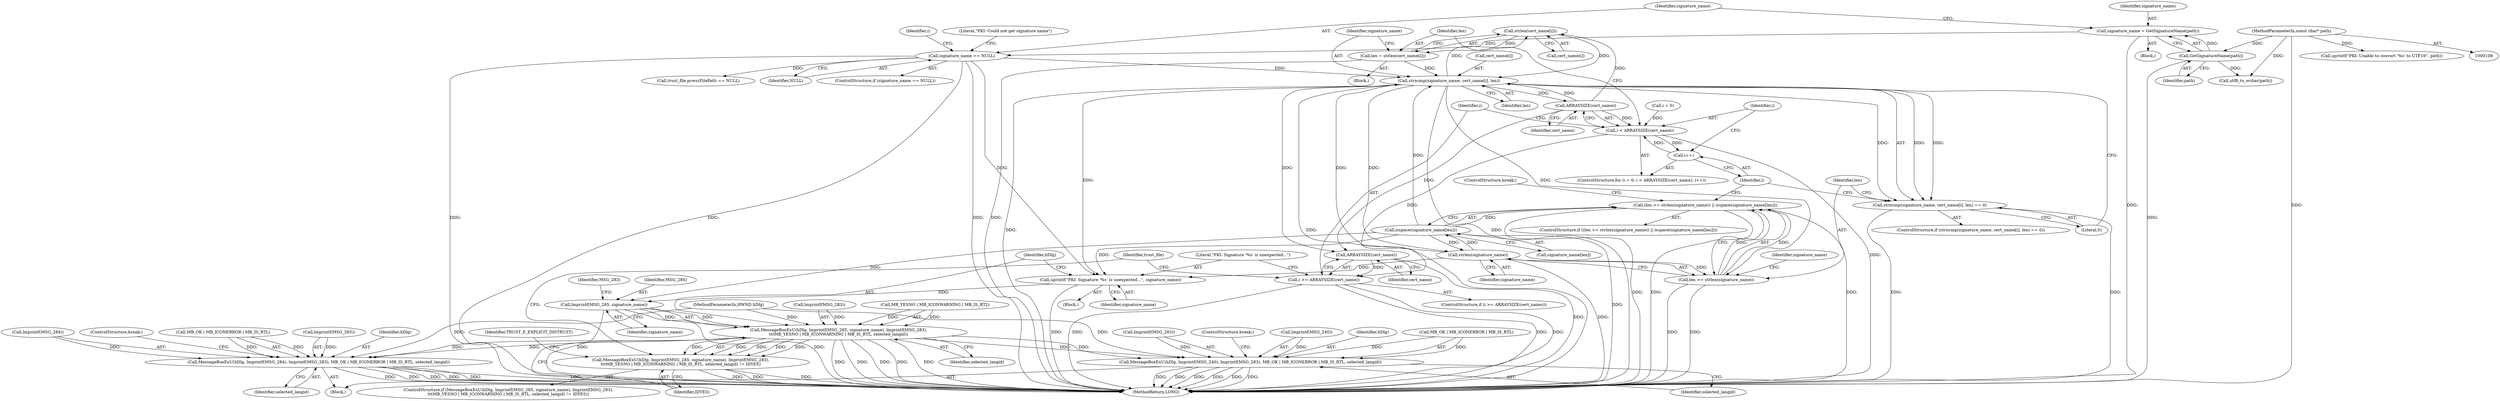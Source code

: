 digraph "0_rufus_c3c39f7f8a11f612c4ebf7affce25ec6928eb1cb@API" {
"1000163" [label="(Call,strlen(cert_name[i]))"];
"1000156" [label="(Call,ARRAYSIZE(cert_name))"];
"1000169" [label="(Call,strncmp(signature_name, cert_name[i], len))"];
"1000181" [label="(Call,strlen(signature_name))"];
"1000183" [label="(Call,isspace(signature_name[len]))"];
"1000130" [label="(Call,signature_name == NULL)"];
"1000125" [label="(Call,signature_name = GetSignatureName(path))"];
"1000127" [label="(Call,GetSignatureName(path))"];
"1000110" [label="(MethodParameterIn,const char* path)"];
"1000163" [label="(Call,strlen(cert_name[i]))"];
"1000161" [label="(Call,len = strlen(cert_name[i]))"];
"1000154" [label="(Call,i < ARRAYSIZE(cert_name))"];
"1000158" [label="(Call,i++)"];
"1000189" [label="(Call,i >= ARRAYSIZE(cert_name))"];
"1000191" [label="(Call,ARRAYSIZE(cert_name))"];
"1000168" [label="(Call,strncmp(signature_name, cert_name[i], len) == 0)"];
"1000179" [label="(Call,len >= strlen(signature_name))"];
"1000178" [label="(Call,(len >= strlen(signature_name)) || isspace(signature_name[len]))"];
"1000194" [label="(Call,uprintf(\"PKI: Signature '%s' is unexpected...\", signature_name))"];
"1000201" [label="(Call,lmprintf(MSG_285, signature_name))"];
"1000199" [label="(Call,MessageBoxExU(hDlg, lmprintf(MSG_285, signature_name), lmprintf(MSG_283),\n\t\t\tMB_YESNO | MB_ICONWARNING | MB_IS_RTL, selected_langid))"];
"1000198" [label="(Call,MessageBoxExU(hDlg, lmprintf(MSG_285, signature_name), lmprintf(MSG_283),\n\t\t\tMB_YESNO | MB_ICONWARNING | MB_IS_RTL, selected_langid) != IDYES)"];
"1000299" [label="(Call,MessageBoxExU(hDlg, lmprintf(MSG_284), lmprintf(MSG_283), MB_OK | MB_ICONERROR | MB_IS_RTL, selected_langid))"];
"1000316" [label="(Call,MessageBoxExU(hDlg, lmprintf(MSG_240), lmprintf(MSG_283), MB_OK | MB_ICONERROR | MB_IS_RTL, selected_langid))"];
"1000135" [label="(Literal,\"PKI: Could not get signature name\")"];
"1000150" [label="(ControlStructure,for (i = 0; i < ARRAYSIZE(cert_name); i++))"];
"1000163" [label="(Call,strlen(cert_name[i]))"];
"1000156" [label="(Call,ARRAYSIZE(cert_name))"];
"1000191" [label="(Call,ARRAYSIZE(cert_name))"];
"1000161" [label="(Call,len = strlen(cert_name[i]))"];
"1000320" [label="(Call,lmprintf(MSG_283))"];
"1000303" [label="(Call,lmprintf(MSG_283))"];
"1000199" [label="(Call,MessageBoxExU(hDlg, lmprintf(MSG_285, signature_name), lmprintf(MSG_283),\n\t\t\tMB_YESNO | MB_ICONWARNING | MB_IS_RTL, selected_langid))"];
"1000179" [label="(Call,len >= strlen(signature_name))"];
"1000192" [label="(Identifier,cert_name)"];
"1000125" [label="(Call,signature_name = GetSignatureName(path))"];
"1000292" [label="(Block,)"];
"1000154" [label="(Call,i < ARRAYSIZE(cert_name))"];
"1000196" [label="(Identifier,signature_name)"];
"1000327" [label="(Identifier,selected_langid)"];
"1000183" [label="(Call,isspace(signature_name[len]))"];
"1000212" [label="(Identifier,IDYES)"];
"1000228" [label="(Call,trust_file.pcwszFilePath == NULL)"];
"1000185" [label="(Identifier,signature_name)"];
"1000300" [label="(Identifier,hDlg)"];
"1000127" [label="(Call,GetSignatureName(path))"];
"1000132" [label="(Identifier,NULL)"];
"1000177" [label="(ControlStructure,if ((len >= strlen(signature_name)) || isspace(signature_name[len])))"];
"1000328" [label="(ControlStructure,break;)"];
"1000203" [label="(Identifier,signature_name)"];
"1000211" [label="(Identifier,selected_langid)"];
"1000170" [label="(Identifier,signature_name)"];
"1000299" [label="(Call,MessageBoxExU(hDlg, lmprintf(MSG_284), lmprintf(MSG_283), MB_OK | MB_ICONERROR | MB_IS_RTL, selected_langid))"];
"1000167" [label="(ControlStructure,if (strncmp(signature_name, cert_name[i], len) == 0))"];
"1000205" [label="(Identifier,MSG_283)"];
"1000131" [label="(Identifier,signature_name)"];
"1000318" [label="(Call,lmprintf(MSG_240))"];
"1000174" [label="(Identifier,len)"];
"1000164" [label="(Call,cert_name[i])"];
"1000184" [label="(Call,signature_name[len])"];
"1000190" [label="(Identifier,i)"];
"1000182" [label="(Identifier,signature_name)"];
"1000151" [label="(Call,i = 0)"];
"1000126" [label="(Identifier,signature_name)"];
"1000160" [label="(Block,)"];
"1000217" [label="(Identifier,trust_file)"];
"1000157" [label="(Identifier,cert_name)"];
"1000129" [label="(ControlStructure,if (signature_name == NULL))"];
"1000128" [label="(Identifier,path)"];
"1000158" [label="(Call,i++)"];
"1000111" [label="(Block,)"];
"1000225" [label="(Call,utf8_to_wchar(path))"];
"1000187" [label="(ControlStructure,break;)"];
"1000311" [label="(ControlStructure,break;)"];
"1000201" [label="(Call,lmprintf(MSG_285, signature_name))"];
"1000317" [label="(Identifier,hDlg)"];
"1000130" [label="(Call,signature_name == NULL)"];
"1000169" [label="(Call,strncmp(signature_name, cert_name[i], len))"];
"1000189" [label="(Call,i >= ARRAYSIZE(cert_name))"];
"1000109" [label="(MethodParameterIn,HWND hDlg)"];
"1000168" [label="(Call,strncmp(signature_name, cert_name[i], len) == 0)"];
"1000188" [label="(ControlStructure,if (i >= ARRAYSIZE(cert_name)))"];
"1000181" [label="(Call,strlen(signature_name))"];
"1000200" [label="(Identifier,hDlg)"];
"1000322" [label="(Call,MB_OK | MB_ICONERROR | MB_IS_RTL)"];
"1000159" [label="(Identifier,i)"];
"1000206" [label="(Call,MB_YESNO | MB_ICONWARNING | MB_IS_RTL)"];
"1000310" [label="(Identifier,selected_langid)"];
"1000110" [label="(MethodParameterIn,const char* path)"];
"1000195" [label="(Literal,\"PKI: Signature '%s' is unexpected...\")"];
"1000180" [label="(Identifier,len)"];
"1000234" [label="(Call,uprintf(\"PKI: Unable to convert '%s' to UTF16\", path))"];
"1000202" [label="(Identifier,MSG_285)"];
"1000198" [label="(Call,MessageBoxExU(hDlg, lmprintf(MSG_285, signature_name), lmprintf(MSG_283),\n\t\t\tMB_YESNO | MB_ICONWARNING | MB_IS_RTL, selected_langid) != IDYES)"];
"1000197" [label="(ControlStructure,if (MessageBoxExU(hDlg, lmprintf(MSG_285, signature_name), lmprintf(MSG_283),\n\t\t\tMB_YESNO | MB_ICONWARNING | MB_IS_RTL, selected_langid) != IDYES))"];
"1000331" [label="(MethodReturn,LONG)"];
"1000175" [label="(Literal,0)"];
"1000162" [label="(Identifier,len)"];
"1000155" [label="(Identifier,i)"];
"1000194" [label="(Call,uprintf(\"PKI: Signature '%s' is unexpected...\", signature_name))"];
"1000204" [label="(Call,lmprintf(MSG_283))"];
"1000214" [label="(Identifier,TRUST_E_EXPLICIT_DISTRUST)"];
"1000305" [label="(Call,MB_OK | MB_ICONERROR | MB_IS_RTL)"];
"1000178" [label="(Call,(len >= strlen(signature_name)) || isspace(signature_name[len]))"];
"1000301" [label="(Call,lmprintf(MSG_284))"];
"1000193" [label="(Block,)"];
"1000316" [label="(Call,MessageBoxExU(hDlg, lmprintf(MSG_240), lmprintf(MSG_283), MB_OK | MB_ICONERROR | MB_IS_RTL, selected_langid))"];
"1000152" [label="(Identifier,i)"];
"1000171" [label="(Call,cert_name[i])"];
"1000163" -> "1000161"  [label="AST: "];
"1000163" -> "1000164"  [label="CFG: "];
"1000164" -> "1000163"  [label="AST: "];
"1000161" -> "1000163"  [label="CFG: "];
"1000163" -> "1000161"  [label="DDG: "];
"1000156" -> "1000163"  [label="DDG: "];
"1000169" -> "1000163"  [label="DDG: "];
"1000163" -> "1000169"  [label="DDG: "];
"1000156" -> "1000154"  [label="AST: "];
"1000156" -> "1000157"  [label="CFG: "];
"1000157" -> "1000156"  [label="AST: "];
"1000154" -> "1000156"  [label="CFG: "];
"1000156" -> "1000154"  [label="DDG: "];
"1000169" -> "1000156"  [label="DDG: "];
"1000156" -> "1000169"  [label="DDG: "];
"1000156" -> "1000191"  [label="DDG: "];
"1000169" -> "1000168"  [label="AST: "];
"1000169" -> "1000174"  [label="CFG: "];
"1000170" -> "1000169"  [label="AST: "];
"1000171" -> "1000169"  [label="AST: "];
"1000174" -> "1000169"  [label="AST: "];
"1000175" -> "1000169"  [label="CFG: "];
"1000169" -> "1000331"  [label="DDG: "];
"1000169" -> "1000331"  [label="DDG: "];
"1000169" -> "1000331"  [label="DDG: "];
"1000169" -> "1000168"  [label="DDG: "];
"1000169" -> "1000168"  [label="DDG: "];
"1000169" -> "1000168"  [label="DDG: "];
"1000181" -> "1000169"  [label="DDG: "];
"1000183" -> "1000169"  [label="DDG: "];
"1000130" -> "1000169"  [label="DDG: "];
"1000161" -> "1000169"  [label="DDG: "];
"1000169" -> "1000179"  [label="DDG: "];
"1000169" -> "1000181"  [label="DDG: "];
"1000169" -> "1000191"  [label="DDG: "];
"1000169" -> "1000194"  [label="DDG: "];
"1000181" -> "1000179"  [label="AST: "];
"1000181" -> "1000182"  [label="CFG: "];
"1000182" -> "1000181"  [label="AST: "];
"1000179" -> "1000181"  [label="CFG: "];
"1000181" -> "1000331"  [label="DDG: "];
"1000181" -> "1000179"  [label="DDG: "];
"1000183" -> "1000181"  [label="DDG: "];
"1000181" -> "1000183"  [label="DDG: "];
"1000181" -> "1000194"  [label="DDG: "];
"1000183" -> "1000178"  [label="AST: "];
"1000183" -> "1000184"  [label="CFG: "];
"1000184" -> "1000183"  [label="AST: "];
"1000178" -> "1000183"  [label="CFG: "];
"1000183" -> "1000331"  [label="DDG: "];
"1000183" -> "1000178"  [label="DDG: "];
"1000183" -> "1000194"  [label="DDG: "];
"1000183" -> "1000201"  [label="DDG: "];
"1000130" -> "1000129"  [label="AST: "];
"1000130" -> "1000132"  [label="CFG: "];
"1000131" -> "1000130"  [label="AST: "];
"1000132" -> "1000130"  [label="AST: "];
"1000135" -> "1000130"  [label="CFG: "];
"1000152" -> "1000130"  [label="CFG: "];
"1000130" -> "1000331"  [label="DDG: "];
"1000130" -> "1000331"  [label="DDG: "];
"1000130" -> "1000331"  [label="DDG: "];
"1000125" -> "1000130"  [label="DDG: "];
"1000130" -> "1000194"  [label="DDG: "];
"1000130" -> "1000228"  [label="DDG: "];
"1000125" -> "1000111"  [label="AST: "];
"1000125" -> "1000127"  [label="CFG: "];
"1000126" -> "1000125"  [label="AST: "];
"1000127" -> "1000125"  [label="AST: "];
"1000131" -> "1000125"  [label="CFG: "];
"1000125" -> "1000331"  [label="DDG: "];
"1000127" -> "1000125"  [label="DDG: "];
"1000127" -> "1000128"  [label="CFG: "];
"1000128" -> "1000127"  [label="AST: "];
"1000127" -> "1000331"  [label="DDG: "];
"1000110" -> "1000127"  [label="DDG: "];
"1000127" -> "1000225"  [label="DDG: "];
"1000110" -> "1000108"  [label="AST: "];
"1000110" -> "1000331"  [label="DDG: "];
"1000110" -> "1000225"  [label="DDG: "];
"1000110" -> "1000234"  [label="DDG: "];
"1000161" -> "1000160"  [label="AST: "];
"1000162" -> "1000161"  [label="AST: "];
"1000170" -> "1000161"  [label="CFG: "];
"1000161" -> "1000331"  [label="DDG: "];
"1000154" -> "1000150"  [label="AST: "];
"1000155" -> "1000154"  [label="AST: "];
"1000162" -> "1000154"  [label="CFG: "];
"1000190" -> "1000154"  [label="CFG: "];
"1000154" -> "1000331"  [label="DDG: "];
"1000158" -> "1000154"  [label="DDG: "];
"1000151" -> "1000154"  [label="DDG: "];
"1000154" -> "1000158"  [label="DDG: "];
"1000154" -> "1000189"  [label="DDG: "];
"1000158" -> "1000150"  [label="AST: "];
"1000158" -> "1000159"  [label="CFG: "];
"1000159" -> "1000158"  [label="AST: "];
"1000155" -> "1000158"  [label="CFG: "];
"1000189" -> "1000188"  [label="AST: "];
"1000189" -> "1000191"  [label="CFG: "];
"1000190" -> "1000189"  [label="AST: "];
"1000191" -> "1000189"  [label="AST: "];
"1000195" -> "1000189"  [label="CFG: "];
"1000217" -> "1000189"  [label="CFG: "];
"1000189" -> "1000331"  [label="DDG: "];
"1000189" -> "1000331"  [label="DDG: "];
"1000189" -> "1000331"  [label="DDG: "];
"1000191" -> "1000189"  [label="DDG: "];
"1000191" -> "1000192"  [label="CFG: "];
"1000192" -> "1000191"  [label="AST: "];
"1000191" -> "1000331"  [label="DDG: "];
"1000168" -> "1000167"  [label="AST: "];
"1000168" -> "1000175"  [label="CFG: "];
"1000175" -> "1000168"  [label="AST: "];
"1000180" -> "1000168"  [label="CFG: "];
"1000159" -> "1000168"  [label="CFG: "];
"1000168" -> "1000331"  [label="DDG: "];
"1000168" -> "1000331"  [label="DDG: "];
"1000179" -> "1000178"  [label="AST: "];
"1000180" -> "1000179"  [label="AST: "];
"1000185" -> "1000179"  [label="CFG: "];
"1000178" -> "1000179"  [label="CFG: "];
"1000179" -> "1000331"  [label="DDG: "];
"1000179" -> "1000331"  [label="DDG: "];
"1000179" -> "1000178"  [label="DDG: "];
"1000179" -> "1000178"  [label="DDG: "];
"1000178" -> "1000177"  [label="AST: "];
"1000187" -> "1000178"  [label="CFG: "];
"1000159" -> "1000178"  [label="CFG: "];
"1000178" -> "1000331"  [label="DDG: "];
"1000178" -> "1000331"  [label="DDG: "];
"1000178" -> "1000331"  [label="DDG: "];
"1000194" -> "1000193"  [label="AST: "];
"1000194" -> "1000196"  [label="CFG: "];
"1000195" -> "1000194"  [label="AST: "];
"1000196" -> "1000194"  [label="AST: "];
"1000200" -> "1000194"  [label="CFG: "];
"1000194" -> "1000331"  [label="DDG: "];
"1000194" -> "1000201"  [label="DDG: "];
"1000201" -> "1000199"  [label="AST: "];
"1000201" -> "1000203"  [label="CFG: "];
"1000202" -> "1000201"  [label="AST: "];
"1000203" -> "1000201"  [label="AST: "];
"1000205" -> "1000201"  [label="CFG: "];
"1000201" -> "1000331"  [label="DDG: "];
"1000201" -> "1000331"  [label="DDG: "];
"1000201" -> "1000199"  [label="DDG: "];
"1000201" -> "1000199"  [label="DDG: "];
"1000199" -> "1000198"  [label="AST: "];
"1000199" -> "1000211"  [label="CFG: "];
"1000200" -> "1000199"  [label="AST: "];
"1000204" -> "1000199"  [label="AST: "];
"1000206" -> "1000199"  [label="AST: "];
"1000211" -> "1000199"  [label="AST: "];
"1000212" -> "1000199"  [label="CFG: "];
"1000199" -> "1000331"  [label="DDG: "];
"1000199" -> "1000331"  [label="DDG: "];
"1000199" -> "1000331"  [label="DDG: "];
"1000199" -> "1000331"  [label="DDG: "];
"1000199" -> "1000331"  [label="DDG: "];
"1000199" -> "1000198"  [label="DDG: "];
"1000199" -> "1000198"  [label="DDG: "];
"1000199" -> "1000198"  [label="DDG: "];
"1000199" -> "1000198"  [label="DDG: "];
"1000199" -> "1000198"  [label="DDG: "];
"1000109" -> "1000199"  [label="DDG: "];
"1000204" -> "1000199"  [label="DDG: "];
"1000206" -> "1000199"  [label="DDG: "];
"1000206" -> "1000199"  [label="DDG: "];
"1000199" -> "1000299"  [label="DDG: "];
"1000199" -> "1000299"  [label="DDG: "];
"1000199" -> "1000316"  [label="DDG: "];
"1000199" -> "1000316"  [label="DDG: "];
"1000198" -> "1000197"  [label="AST: "];
"1000198" -> "1000212"  [label="CFG: "];
"1000212" -> "1000198"  [label="AST: "];
"1000214" -> "1000198"  [label="CFG: "];
"1000217" -> "1000198"  [label="CFG: "];
"1000198" -> "1000331"  [label="DDG: "];
"1000198" -> "1000331"  [label="DDG: "];
"1000198" -> "1000331"  [label="DDG: "];
"1000299" -> "1000292"  [label="AST: "];
"1000299" -> "1000310"  [label="CFG: "];
"1000300" -> "1000299"  [label="AST: "];
"1000301" -> "1000299"  [label="AST: "];
"1000303" -> "1000299"  [label="AST: "];
"1000305" -> "1000299"  [label="AST: "];
"1000310" -> "1000299"  [label="AST: "];
"1000311" -> "1000299"  [label="CFG: "];
"1000299" -> "1000331"  [label="DDG: "];
"1000299" -> "1000331"  [label="DDG: "];
"1000299" -> "1000331"  [label="DDG: "];
"1000299" -> "1000331"  [label="DDG: "];
"1000299" -> "1000331"  [label="DDG: "];
"1000299" -> "1000331"  [label="DDG: "];
"1000109" -> "1000299"  [label="DDG: "];
"1000301" -> "1000299"  [label="DDG: "];
"1000303" -> "1000299"  [label="DDG: "];
"1000305" -> "1000299"  [label="DDG: "];
"1000305" -> "1000299"  [label="DDG: "];
"1000316" -> "1000292"  [label="AST: "];
"1000316" -> "1000327"  [label="CFG: "];
"1000317" -> "1000316"  [label="AST: "];
"1000318" -> "1000316"  [label="AST: "];
"1000320" -> "1000316"  [label="AST: "];
"1000322" -> "1000316"  [label="AST: "];
"1000327" -> "1000316"  [label="AST: "];
"1000328" -> "1000316"  [label="CFG: "];
"1000316" -> "1000331"  [label="DDG: "];
"1000316" -> "1000331"  [label="DDG: "];
"1000316" -> "1000331"  [label="DDG: "];
"1000316" -> "1000331"  [label="DDG: "];
"1000316" -> "1000331"  [label="DDG: "];
"1000316" -> "1000331"  [label="DDG: "];
"1000109" -> "1000316"  [label="DDG: "];
"1000318" -> "1000316"  [label="DDG: "];
"1000320" -> "1000316"  [label="DDG: "];
"1000322" -> "1000316"  [label="DDG: "];
"1000322" -> "1000316"  [label="DDG: "];
}
